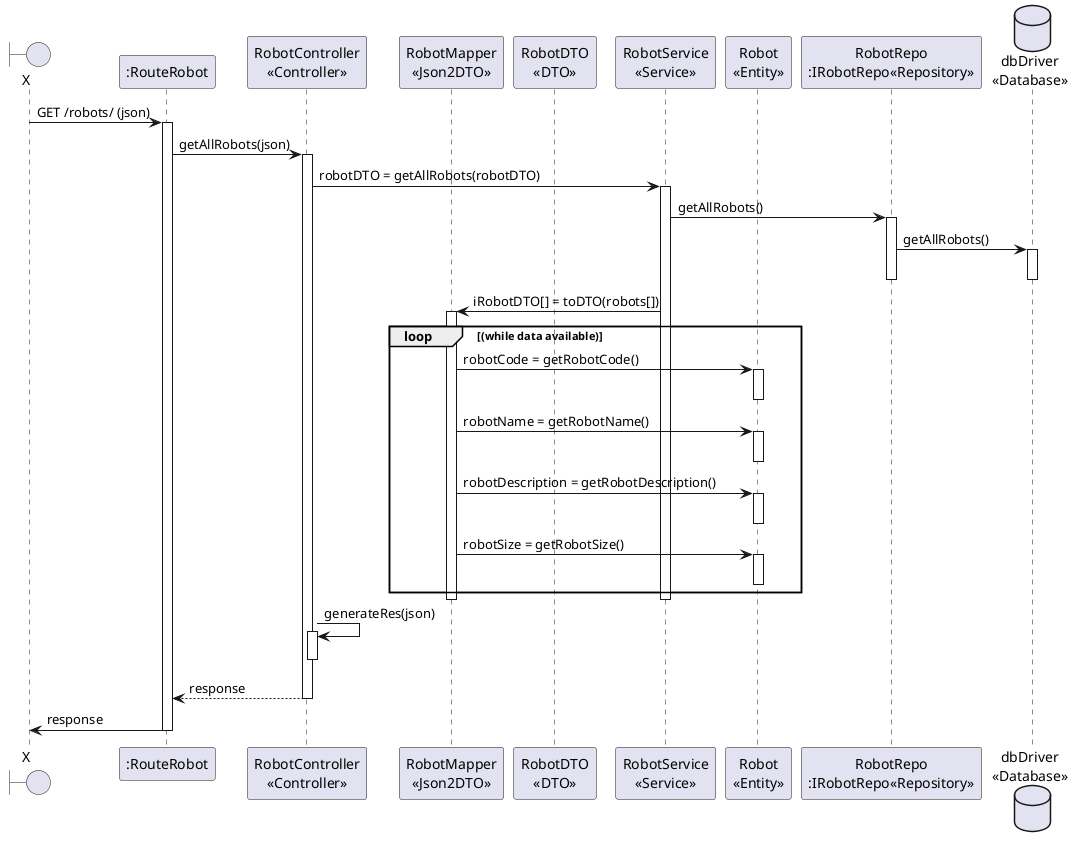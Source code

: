@startuml
boundary X
participant ":RouteRobot" as ROUTE
participant "RobotController\n<<Controller>>" as CTRL
participant "RobotMapper\n<<Json2DTO>>" as MAPPER
participant "RobotDTO\n<<DTO>>" as DTO
participant "RobotService\n<<Service>>" as SRV
participant "Robot\n<<Entity>>" as ENTITY
participant "RobotRepo\n:IRobotRepo<<Repository>>" as REPO
database "dbDriver\n<<Database>>" as DB

X -> ROUTE : GET /robots/ (json)
activate ROUTE
ROUTE -> CTRL : getAllRobots(json)
    activate CTRL


    CTRL -> SRV : robotDTO = getAllRobots(robotDTO)
        activate SRV

        SRV -> REPO : getAllRobots()
            activate REPO



            REPO -> DB : getAllRobots()
                activate DB
                deactivate DB

            deactivate REPO
        SRV -> MAPPER : iRobotDTO[] = toDTO(robots[])
        activate MAPPER
          loop (while data available)
              MAPPER -> ENTITY : robotCode = getRobotCode()
                  activate ENTITY
                  deactivate ENTITY
              MAPPER -> ENTITY : robotName = getRobotName()
                  activate ENTITY
                  deactivate ENTITY
              MAPPER -> ENTITY : robotDescription = getRobotDescription()
                  activate ENTITY
                  deactivate ENTITY
              MAPPER -> ENTITY : robotSize = getRobotSize()
                  activate ENTITY
                  deactivate ENTITY
          end loop
            deactivate MAPPER
        deactivate SRV
    CTRL -> CTRL : generateRes(json)
        activate CTRL
        deactivate CTRL

    CTRL --> ROUTE : response
    deactivate CTRL
    ROUTE -> X : response
deactivate ROUTE

@enduml

